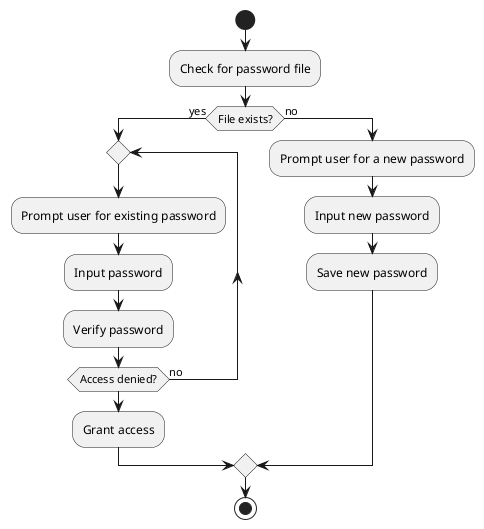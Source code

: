 @startuml
|User|
start
:Check for password file;

if (File exists?) then (yes)
    repeat
        :Prompt user for existing password;
        :Input password;
        :Verify password;
    repeat while (Access denied?) is (no)
        :Grant access;

else (no)
    :Prompt user for a new password;
    :Input new password;
    :Save new password;
endif

stop
@enduml
